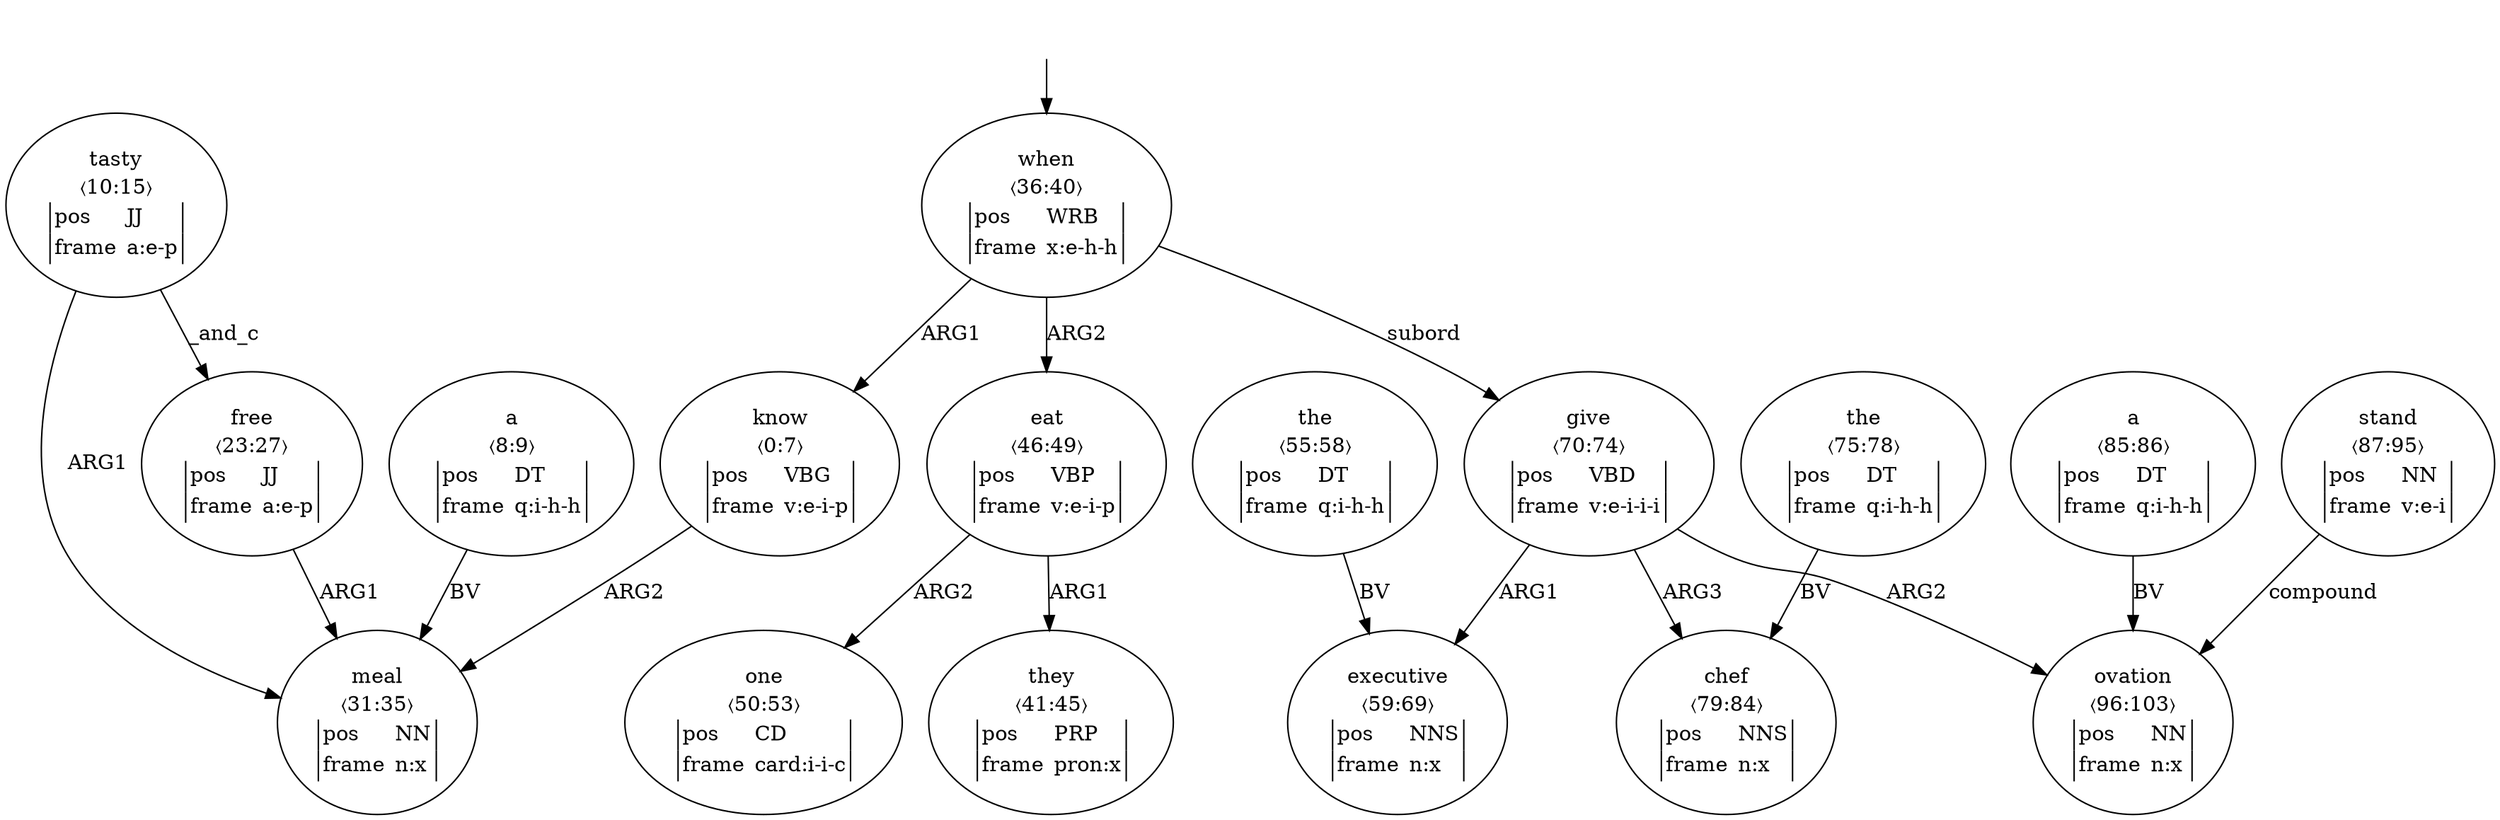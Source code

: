 digraph "20010018" {
  top [ style=invis ];
  top -> 8;
  0 [ label=<<table align="center" border="0" cellspacing="0"><tr><td colspan="2">know</td></tr><tr><td colspan="2">〈0:7〉</td></tr><tr><td sides="l" border="1" align="left">pos</td><td sides="r" border="1" align="left">VBG</td></tr><tr><td sides="l" border="1" align="left">frame</td><td sides="r" border="1" align="left">v:e-i-p</td></tr></table>> ];
  1 [ label=<<table align="center" border="0" cellspacing="0"><tr><td colspan="2">a</td></tr><tr><td colspan="2">〈8:9〉</td></tr><tr><td sides="l" border="1" align="left">pos</td><td sides="r" border="1" align="left">DT</td></tr><tr><td sides="l" border="1" align="left">frame</td><td sides="r" border="1" align="left">q:i-h-h</td></tr></table>> ];
  2 [ label=<<table align="center" border="0" cellspacing="0"><tr><td colspan="2">tasty</td></tr><tr><td colspan="2">〈10:15〉</td></tr><tr><td sides="l" border="1" align="left">pos</td><td sides="r" border="1" align="left">JJ</td></tr><tr><td sides="l" border="1" align="left">frame</td><td sides="r" border="1" align="left">a:e-p</td></tr></table>> ];
  5 [ label=<<table align="center" border="0" cellspacing="0"><tr><td colspan="2">free</td></tr><tr><td colspan="2">〈23:27〉</td></tr><tr><td sides="l" border="1" align="left">pos</td><td sides="r" border="1" align="left">JJ</td></tr><tr><td sides="l" border="1" align="left">frame</td><td sides="r" border="1" align="left">a:e-p</td></tr></table>> ];
  7 [ label=<<table align="center" border="0" cellspacing="0"><tr><td colspan="2">meal</td></tr><tr><td colspan="2">〈31:35〉</td></tr><tr><td sides="l" border="1" align="left">pos</td><td sides="r" border="1" align="left">NN</td></tr><tr><td sides="l" border="1" align="left">frame</td><td sides="r" border="1" align="left">n:x</td></tr></table>> ];
  8 [ label=<<table align="center" border="0" cellspacing="0"><tr><td colspan="2">when</td></tr><tr><td colspan="2">〈36:40〉</td></tr><tr><td sides="l" border="1" align="left">pos</td><td sides="r" border="1" align="left">WRB</td></tr><tr><td sides="l" border="1" align="left">frame</td><td sides="r" border="1" align="left">x:e-h-h</td></tr></table>> ];
  9 [ label=<<table align="center" border="0" cellspacing="0"><tr><td colspan="2">they</td></tr><tr><td colspan="2">〈41:45〉</td></tr><tr><td sides="l" border="1" align="left">pos</td><td sides="r" border="1" align="left">PRP</td></tr><tr><td sides="l" border="1" align="left">frame</td><td sides="r" border="1" align="left">pron:x</td></tr></table>> ];
  10 [ label=<<table align="center" border="0" cellspacing="0"><tr><td colspan="2">eat</td></tr><tr><td colspan="2">〈46:49〉</td></tr><tr><td sides="l" border="1" align="left">pos</td><td sides="r" border="1" align="left">VBP</td></tr><tr><td sides="l" border="1" align="left">frame</td><td sides="r" border="1" align="left">v:e-i-p</td></tr></table>> ];
  11 [ label=<<table align="center" border="0" cellspacing="0"><tr><td colspan="2">one</td></tr><tr><td colspan="2">〈50:53〉</td></tr><tr><td sides="l" border="1" align="left">pos</td><td sides="r" border="1" align="left">CD</td></tr><tr><td sides="l" border="1" align="left">frame</td><td sides="r" border="1" align="left">card:i-i-c</td></tr></table>> ];
  13 [ label=<<table align="center" border="0" cellspacing="0"><tr><td colspan="2">the</td></tr><tr><td colspan="2">〈55:58〉</td></tr><tr><td sides="l" border="1" align="left">pos</td><td sides="r" border="1" align="left">DT</td></tr><tr><td sides="l" border="1" align="left">frame</td><td sides="r" border="1" align="left">q:i-h-h</td></tr></table>> ];
  14 [ label=<<table align="center" border="0" cellspacing="0"><tr><td colspan="2">executive</td></tr><tr><td colspan="2">〈59:69〉</td></tr><tr><td sides="l" border="1" align="left">pos</td><td sides="r" border="1" align="left">NNS</td></tr><tr><td sides="l" border="1" align="left">frame</td><td sides="r" border="1" align="left">n:x</td></tr></table>> ];
  15 [ label=<<table align="center" border="0" cellspacing="0"><tr><td colspan="2">give</td></tr><tr><td colspan="2">〈70:74〉</td></tr><tr><td sides="l" border="1" align="left">pos</td><td sides="r" border="1" align="left">VBD</td></tr><tr><td sides="l" border="1" align="left">frame</td><td sides="r" border="1" align="left">v:e-i-i-i</td></tr></table>> ];
  16 [ label=<<table align="center" border="0" cellspacing="0"><tr><td colspan="2">the</td></tr><tr><td colspan="2">〈75:78〉</td></tr><tr><td sides="l" border="1" align="left">pos</td><td sides="r" border="1" align="left">DT</td></tr><tr><td sides="l" border="1" align="left">frame</td><td sides="r" border="1" align="left">q:i-h-h</td></tr></table>> ];
  17 [ label=<<table align="center" border="0" cellspacing="0"><tr><td colspan="2">chef</td></tr><tr><td colspan="2">〈79:84〉</td></tr><tr><td sides="l" border="1" align="left">pos</td><td sides="r" border="1" align="left">NNS</td></tr><tr><td sides="l" border="1" align="left">frame</td><td sides="r" border="1" align="left">n:x</td></tr></table>> ];
  18 [ label=<<table align="center" border="0" cellspacing="0"><tr><td colspan="2">a</td></tr><tr><td colspan="2">〈85:86〉</td></tr><tr><td sides="l" border="1" align="left">pos</td><td sides="r" border="1" align="left">DT</td></tr><tr><td sides="l" border="1" align="left">frame</td><td sides="r" border="1" align="left">q:i-h-h</td></tr></table>> ];
  19 [ label=<<table align="center" border="0" cellspacing="0"><tr><td colspan="2">stand</td></tr><tr><td colspan="2">〈87:95〉</td></tr><tr><td sides="l" border="1" align="left">pos</td><td sides="r" border="1" align="left">NN</td></tr><tr><td sides="l" border="1" align="left">frame</td><td sides="r" border="1" align="left">v:e-i</td></tr></table>> ];
  20 [ label=<<table align="center" border="0" cellspacing="0"><tr><td colspan="2">ovation</td></tr><tr><td colspan="2">〈96:103〉</td></tr><tr><td sides="l" border="1" align="left">pos</td><td sides="r" border="1" align="left">NN</td></tr><tr><td sides="l" border="1" align="left">frame</td><td sides="r" border="1" align="left">n:x</td></tr></table>> ];
  8 -> 0 [ label="ARG1" ];
  13 -> 14 [ label="BV" ];
  10 -> 9 [ label="ARG1" ];
  5 -> 7 [ label="ARG1" ];
  2 -> 5 [ label="_and_c" ];
  15 -> 17 [ label="ARG3" ];
  8 -> 15 [ label="subord" ];
  19 -> 20 [ label="compound" ];
  8 -> 10 [ label="ARG2" ];
  15 -> 20 [ label="ARG2" ];
  1 -> 7 [ label="BV" ];
  15 -> 14 [ label="ARG1" ];
  0 -> 7 [ label="ARG2" ];
  2 -> 7 [ label="ARG1" ];
  10 -> 11 [ label="ARG2" ];
  16 -> 17 [ label="BV" ];
  18 -> 20 [ label="BV" ];
}

